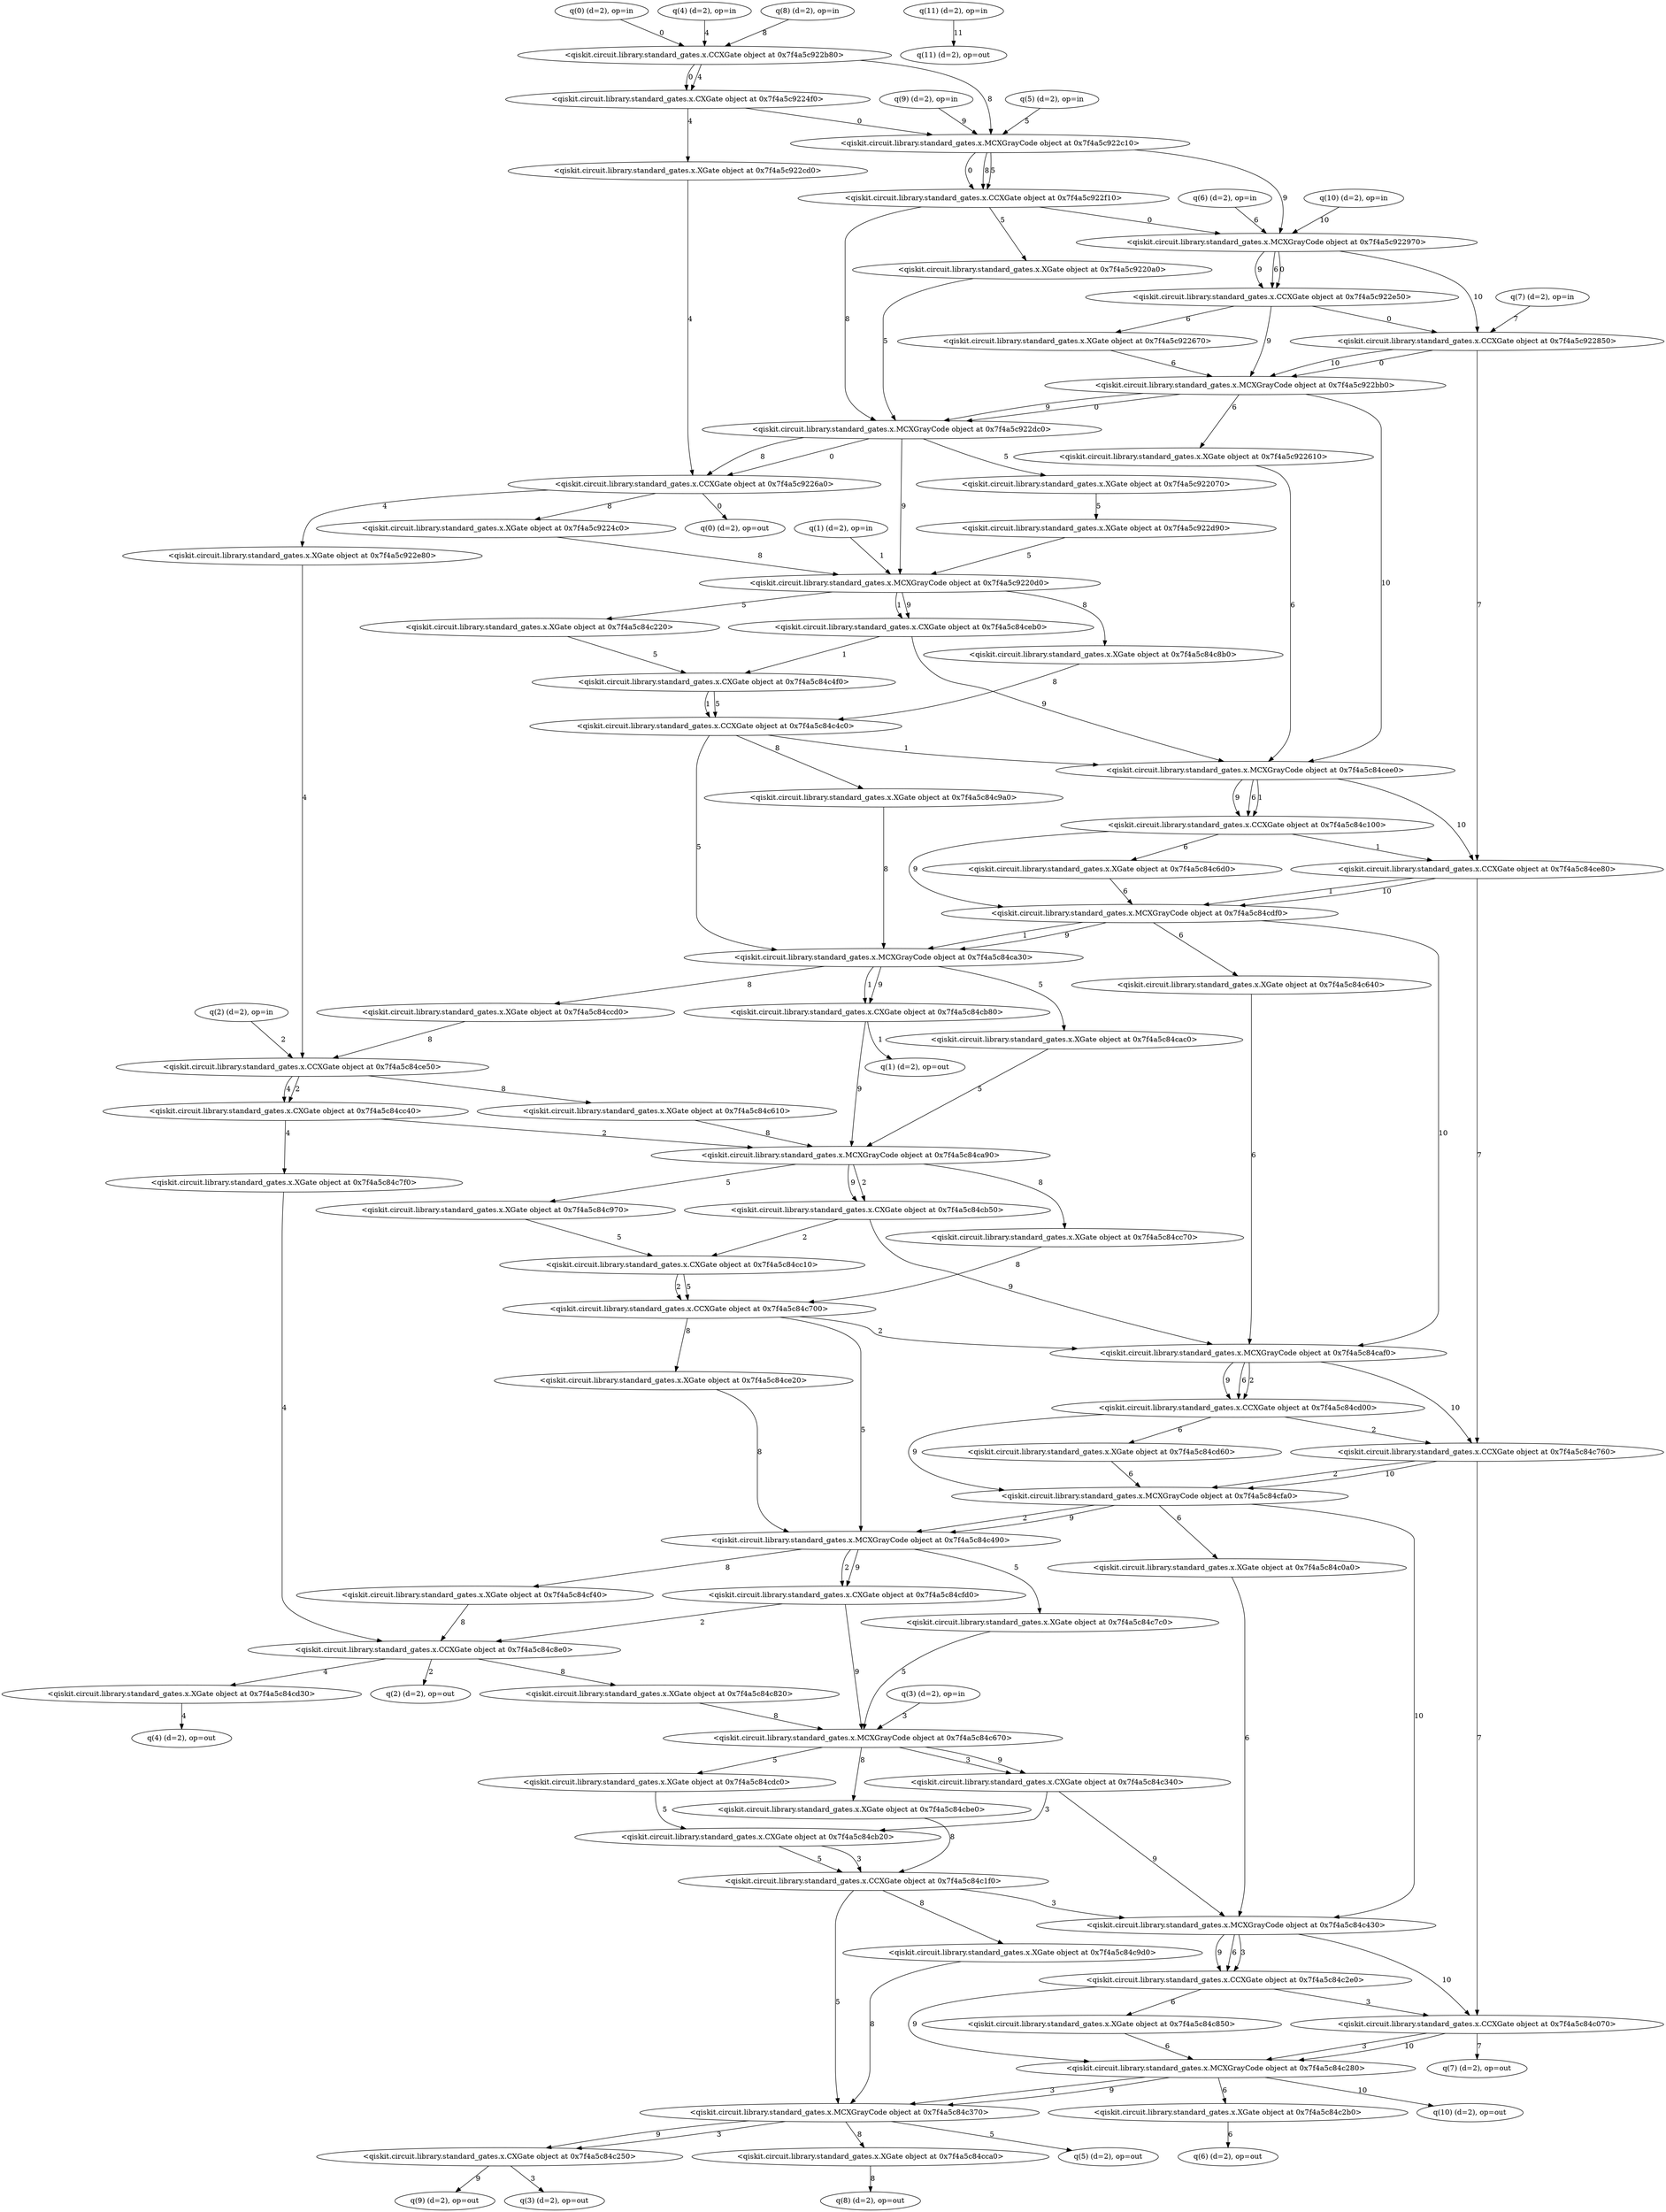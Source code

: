 digraph G {
0 [label="q(0) (d=2), op=in", qubits="0", matrix="None", ancilla=false];
1 [label="q(1) (d=2), op=in", qubits="1", matrix="None", ancilla=false];
2 [label="q(2) (d=2), op=in", qubits="2", matrix="None", ancilla=false];
3 [label="q(3) (d=2), op=in", qubits="3", matrix="None", ancilla=false];
4 [label="q(4) (d=2), op=in", qubits="4", matrix="None", ancilla=false];
5 [label="q(5) (d=2), op=in", qubits="5", matrix="None", ancilla=false];
6 [label="q(6) (d=2), op=in", qubits="6", matrix="None", ancilla=false];
7 [label="q(7) (d=2), op=in", qubits="7", matrix="None", ancilla=false];
8 [label="q(8) (d=2), op=in", qubits="8", matrix="None", ancilla=true];
9 [label="q(9) (d=2), op=in", qubits="9", matrix="None", ancilla=true];
10 [label="q(10) (d=2), op=in", qubits="10", matrix="None", ancilla=true];
11 [label="q(11) (d=2), op=in", qubits="11", matrix="None", ancilla=false];
12 [label="<qiskit.circuit.library.standard_gates.x.CCXGate object at 0x7f4a5c922b80>", qubits="0,4,8", matrix="[[0, 1], [1, 0]]"];
13 [label="<qiskit.circuit.library.standard_gates.x.CXGate object at 0x7f4a5c9224f0>", qubits="0,4", matrix="[[0, 1], [1, 0]]"];
14 [label="<qiskit.circuit.library.standard_gates.x.XGate object at 0x7f4a5c922cd0>", qubits="4", matrix="[[0, 1], [1, 0]]"];
15 [label="<qiskit.circuit.library.standard_gates.x.MCXGrayCode object at 0x7f4a5c922c10>", qubits="0,5,8,9", matrix="[[0, 1], [1, 0]]"];
16 [label="<qiskit.circuit.library.standard_gates.x.CCXGate object at 0x7f4a5c922f10>", qubits="0,8,5", matrix="[[0, 1], [1, 0]]"];
17 [label="<qiskit.circuit.library.standard_gates.x.XGate object at 0x7f4a5c9220a0>", qubits="5", matrix="[[0, 1], [1, 0]]"];
18 [label="<qiskit.circuit.library.standard_gates.x.MCXGrayCode object at 0x7f4a5c922970>", qubits="0,6,9,10", matrix="[[0, 1], [1, 0]]"];
19 [label="<qiskit.circuit.library.standard_gates.x.CCXGate object at 0x7f4a5c922e50>", qubits="0,9,6", matrix="[[0, 1], [1, 0]]"];
20 [label="<qiskit.circuit.library.standard_gates.x.CCXGate object at 0x7f4a5c922850>", qubits="0,10,7", matrix="[[0, 1], [1, 0]]"];
21 [label="<qiskit.circuit.library.standard_gates.x.XGate object at 0x7f4a5c922670>", qubits="6", matrix="[[0, 1], [1, 0]]"];
22 [label="<qiskit.circuit.library.standard_gates.x.MCXGrayCode object at 0x7f4a5c922bb0>", qubits="0,6,9,10", matrix="[[0, 1], [1, 0]]"];
23 [label="<qiskit.circuit.library.standard_gates.x.MCXGrayCode object at 0x7f4a5c922dc0>", qubits="0,5,8,9", matrix="[[0, 1], [1, 0]]"];
24 [label="<qiskit.circuit.library.standard_gates.x.CCXGate object at 0x7f4a5c9226a0>", qubits="0,4,8", matrix="[[0, 1], [1, 0]]"];
25 [label="<qiskit.circuit.library.standard_gates.x.XGate object at 0x7f4a5c9224c0>", qubits="8", matrix="[[0, 1], [1, 0]]"];
26 [label="<qiskit.circuit.library.standard_gates.x.XGate object at 0x7f4a5c922e80>", qubits="4", matrix="[[0, 1], [1, 0]]"];
27 [label="<qiskit.circuit.library.standard_gates.x.XGate object at 0x7f4a5c922070>", qubits="5", matrix="[[0, 1], [1, 0]]"];
28 [label="<qiskit.circuit.library.standard_gates.x.XGate object at 0x7f4a5c922d90>", qubits="5", matrix="[[0, 1], [1, 0]]"];
29 [label="<qiskit.circuit.library.standard_gates.x.MCXGrayCode object at 0x7f4a5c9220d0>", qubits="1,5,8,9", matrix="[[0, 1], [1, 0]]"];
30 [label="<qiskit.circuit.library.standard_gates.x.XGate object at 0x7f4a5c84c8b0>", qubits="8", matrix="[[0, 1], [1, 0]]"];
31 [label="<qiskit.circuit.library.standard_gates.x.CXGate object at 0x7f4a5c84ceb0>", qubits="1,9", matrix="[[0, 1], [1, 0]]"];
32 [label="<qiskit.circuit.library.standard_gates.x.XGate object at 0x7f4a5c84c220>", qubits="5", matrix="[[0, 1], [1, 0]]"];
33 [label="<qiskit.circuit.library.standard_gates.x.CXGate object at 0x7f4a5c84c4f0>", qubits="1,5", matrix="[[0, 1], [1, 0]]"];
34 [label="<qiskit.circuit.library.standard_gates.x.CCXGate object at 0x7f4a5c84c4c0>", qubits="1,8,5", matrix="[[0, 1], [1, 0]]"];
35 [label="<qiskit.circuit.library.standard_gates.x.XGate object at 0x7f4a5c84c9a0>", qubits="8", matrix="[[0, 1], [1, 0]]"];
36 [label="<qiskit.circuit.library.standard_gates.x.XGate object at 0x7f4a5c922610>", qubits="6", matrix="[[0, 1], [1, 0]]"];
37 [label="<qiskit.circuit.library.standard_gates.x.MCXGrayCode object at 0x7f4a5c84cee0>", qubits="1,6,9,10", matrix="[[0, 1], [1, 0]]"];
38 [label="<qiskit.circuit.library.standard_gates.x.CCXGate object at 0x7f4a5c84c100>", qubits="1,9,6", matrix="[[0, 1], [1, 0]]"];
39 [label="<qiskit.circuit.library.standard_gates.x.CCXGate object at 0x7f4a5c84ce80>", qubits="1,10,7", matrix="[[0, 1], [1, 0]]"];
40 [label="<qiskit.circuit.library.standard_gates.x.XGate object at 0x7f4a5c84c6d0>", qubits="6", matrix="[[0, 1], [1, 0]]"];
41 [label="<qiskit.circuit.library.standard_gates.x.MCXGrayCode object at 0x7f4a5c84cdf0>", qubits="1,6,9,10", matrix="[[0, 1], [1, 0]]"];
42 [label="<qiskit.circuit.library.standard_gates.x.MCXGrayCode object at 0x7f4a5c84ca30>", qubits="1,5,8,9", matrix="[[0, 1], [1, 0]]"];
43 [label="<qiskit.circuit.library.standard_gates.x.XGate object at 0x7f4a5c84ccd0>", qubits="8", matrix="[[0, 1], [1, 0]]"];
44 [label="<qiskit.circuit.library.standard_gates.x.CXGate object at 0x7f4a5c84cb80>", qubits="1,9", matrix="[[0, 1], [1, 0]]"];
45 [label="<qiskit.circuit.library.standard_gates.x.CCXGate object at 0x7f4a5c84ce50>", qubits="2,4,8", matrix="[[0, 1], [1, 0]]"];
46 [label="<qiskit.circuit.library.standard_gates.x.XGate object at 0x7f4a5c84c610>", qubits="8", matrix="[[0, 1], [1, 0]]"];
47 [label="<qiskit.circuit.library.standard_gates.x.CXGate object at 0x7f4a5c84cc40>", qubits="2,4", matrix="[[0, 1], [1, 0]]"];
48 [label="<qiskit.circuit.library.standard_gates.x.XGate object at 0x7f4a5c84c7f0>", qubits="4", matrix="[[0, 1], [1, 0]]"];
49 [label="<qiskit.circuit.library.standard_gates.x.XGate object at 0x7f4a5c84cac0>", qubits="5", matrix="[[0, 1], [1, 0]]"];
50 [label="<qiskit.circuit.library.standard_gates.x.MCXGrayCode object at 0x7f4a5c84ca90>", qubits="2,5,8,9", matrix="[[0, 1], [1, 0]]"];
51 [label="<qiskit.circuit.library.standard_gates.x.XGate object at 0x7f4a5c84cc70>", qubits="8", matrix="[[0, 1], [1, 0]]"];
52 [label="<qiskit.circuit.library.standard_gates.x.CXGate object at 0x7f4a5c84cb50>", qubits="2,9", matrix="[[0, 1], [1, 0]]"];
53 [label="<qiskit.circuit.library.standard_gates.x.XGate object at 0x7f4a5c84c970>", qubits="5", matrix="[[0, 1], [1, 0]]"];
54 [label="<qiskit.circuit.library.standard_gates.x.CXGate object at 0x7f4a5c84cc10>", qubits="2,5", matrix="[[0, 1], [1, 0]]"];
55 [label="<qiskit.circuit.library.standard_gates.x.CCXGate object at 0x7f4a5c84c700>", qubits="2,8,5", matrix="[[0, 1], [1, 0]]"];
56 [label="<qiskit.circuit.library.standard_gates.x.XGate object at 0x7f4a5c84ce20>", qubits="8", matrix="[[0, 1], [1, 0]]"];
57 [label="<qiskit.circuit.library.standard_gates.x.XGate object at 0x7f4a5c84c640>", qubits="6", matrix="[[0, 1], [1, 0]]"];
58 [label="<qiskit.circuit.library.standard_gates.x.MCXGrayCode object at 0x7f4a5c84caf0>", qubits="2,6,9,10", matrix="[[0, 1], [1, 0]]"];
59 [label="<qiskit.circuit.library.standard_gates.x.CCXGate object at 0x7f4a5c84cd00>", qubits="2,9,6", matrix="[[0, 1], [1, 0]]"];
60 [label="<qiskit.circuit.library.standard_gates.x.CCXGate object at 0x7f4a5c84c760>", qubits="2,10,7", matrix="[[0, 1], [1, 0]]"];
61 [label="<qiskit.circuit.library.standard_gates.x.XGate object at 0x7f4a5c84cd60>", qubits="6", matrix="[[0, 1], [1, 0]]"];
62 [label="<qiskit.circuit.library.standard_gates.x.MCXGrayCode object at 0x7f4a5c84cfa0>", qubits="2,6,9,10", matrix="[[0, 1], [1, 0]]"];
63 [label="<qiskit.circuit.library.standard_gates.x.MCXGrayCode object at 0x7f4a5c84c490>", qubits="2,5,8,9", matrix="[[0, 1], [1, 0]]"];
64 [label="<qiskit.circuit.library.standard_gates.x.XGate object at 0x7f4a5c84cf40>", qubits="8", matrix="[[0, 1], [1, 0]]"];
65 [label="<qiskit.circuit.library.standard_gates.x.CXGate object at 0x7f4a5c84cfd0>", qubits="2,9", matrix="[[0, 1], [1, 0]]"];
66 [label="<qiskit.circuit.library.standard_gates.x.CCXGate object at 0x7f4a5c84c8e0>", qubits="2,4,8", matrix="[[0, 1], [1, 0]]"];
67 [label="<qiskit.circuit.library.standard_gates.x.XGate object at 0x7f4a5c84c820>", qubits="8", matrix="[[0, 1], [1, 0]]"];
68 [label="<qiskit.circuit.library.standard_gates.x.XGate object at 0x7f4a5c84cd30>", qubits="4", matrix="[[0, 1], [1, 0]]"];
69 [label="<qiskit.circuit.library.standard_gates.x.XGate object at 0x7f4a5c84c7c0>", qubits="5", matrix="[[0, 1], [1, 0]]"];
70 [label="<qiskit.circuit.library.standard_gates.x.MCXGrayCode object at 0x7f4a5c84c670>", qubits="3,5,8,9", matrix="[[0, 1], [1, 0]]"];
71 [label="<qiskit.circuit.library.standard_gates.x.XGate object at 0x7f4a5c84cbe0>", qubits="8", matrix="[[0, 1], [1, 0]]"];
72 [label="<qiskit.circuit.library.standard_gates.x.CXGate object at 0x7f4a5c84c340>", qubits="3,9", matrix="[[0, 1], [1, 0]]"];
73 [label="<qiskit.circuit.library.standard_gates.x.XGate object at 0x7f4a5c84cdc0>", qubits="5", matrix="[[0, 1], [1, 0]]"];
74 [label="<qiskit.circuit.library.standard_gates.x.CXGate object at 0x7f4a5c84cb20>", qubits="3,5", matrix="[[0, 1], [1, 0]]"];
75 [label="<qiskit.circuit.library.standard_gates.x.CCXGate object at 0x7f4a5c84c1f0>", qubits="3,8,5", matrix="[[0, 1], [1, 0]]"];
76 [label="<qiskit.circuit.library.standard_gates.x.XGate object at 0x7f4a5c84c9d0>", qubits="8", matrix="[[0, 1], [1, 0]]"];
77 [label="<qiskit.circuit.library.standard_gates.x.XGate object at 0x7f4a5c84c0a0>", qubits="6", matrix="[[0, 1], [1, 0]]"];
78 [label="<qiskit.circuit.library.standard_gates.x.MCXGrayCode object at 0x7f4a5c84c430>", qubits="3,6,9,10", matrix="[[0, 1], [1, 0]]"];
79 [label="<qiskit.circuit.library.standard_gates.x.CCXGate object at 0x7f4a5c84c2e0>", qubits="3,9,6", matrix="[[0, 1], [1, 0]]"];
80 [label="<qiskit.circuit.library.standard_gates.x.CCXGate object at 0x7f4a5c84c070>", qubits="3,10,7", matrix="[[0, 1], [1, 0]]"];
81 [label="<qiskit.circuit.library.standard_gates.x.XGate object at 0x7f4a5c84c850>", qubits="6", matrix="[[0, 1], [1, 0]]"];
82 [label="<qiskit.circuit.library.standard_gates.x.MCXGrayCode object at 0x7f4a5c84c280>", qubits="3,6,9,10", matrix="[[0, 1], [1, 0]]"];
83 [label="<qiskit.circuit.library.standard_gates.x.MCXGrayCode object at 0x7f4a5c84c370>", qubits="3,5,8,9", matrix="[[0, 1], [1, 0]]"];
84 [label="<qiskit.circuit.library.standard_gates.x.XGate object at 0x7f4a5c84cca0>", qubits="8", matrix="[[0, 1], [1, 0]]"];
85 [label="<qiskit.circuit.library.standard_gates.x.CXGate object at 0x7f4a5c84c250>", qubits="3,9", matrix="[[0, 1], [1, 0]]"];
86 [label="<qiskit.circuit.library.standard_gates.x.XGate object at 0x7f4a5c84c2b0>", qubits="6", matrix="[[0, 1], [1, 0]]"];
87 [label="q(0) (d=2), op=out", qubits="0", matrix="None", ancilla=false];
88 [label="q(1) (d=2), op=out", qubits="1", matrix="None", ancilla=false];
89 [label="q(2) (d=2), op=out", qubits="2", matrix="None", ancilla=false];
90 [label="q(3) (d=2), op=out", qubits="3", matrix="None", ancilla=false];
91 [label="q(4) (d=2), op=out", qubits="4", matrix="None", ancilla=false];
92 [label="q(5) (d=2), op=out", qubits="5", matrix="None", ancilla=false];
93 [label="q(6) (d=2), op=out", qubits="6", matrix="None", ancilla=false];
94 [label="q(7) (d=2), op=out", qubits="7", matrix="None", ancilla=false];
95 [label="q(8) (d=2), op=out", qubits="8", matrix="None", ancilla=true];
96 [label="q(9) (d=2), op=out", qubits="9", matrix="None", ancilla=true];
97 [label="q(10) (d=2), op=out", qubits="10", matrix="None", ancilla=true];
98 [label="q(11) (d=2), op=out", qubits="11", matrix="None", ancilla=false];
0 -> 12 [label=0];
4 -> 12 [label=4];
8 -> 12 [label=8];
12 -> 13 [label=0];
12 -> 13 [label=4];
13 -> 14 [label=4];
13 -> 15 [label=0];
5 -> 15 [label=5];
12 -> 15 [label=8];
9 -> 15 [label=9];
15 -> 16 [label=0];
15 -> 16 [label=8];
15 -> 16 [label=5];
16 -> 17 [label=5];
16 -> 18 [label=0];
6 -> 18 [label=6];
15 -> 18 [label=9];
10 -> 18 [label=10];
18 -> 19 [label=0];
18 -> 19 [label=9];
18 -> 19 [label=6];
19 -> 20 [label=0];
18 -> 20 [label=10];
7 -> 20 [label=7];
19 -> 21 [label=6];
20 -> 22 [label=0];
21 -> 22 [label=6];
19 -> 22 [label=9];
20 -> 22 [label=10];
22 -> 23 [label=0];
17 -> 23 [label=5];
16 -> 23 [label=8];
22 -> 23 [label=9];
23 -> 24 [label=0];
14 -> 24 [label=4];
23 -> 24 [label=8];
24 -> 25 [label=8];
24 -> 26 [label=4];
23 -> 27 [label=5];
27 -> 28 [label=5];
1 -> 29 [label=1];
28 -> 29 [label=5];
25 -> 29 [label=8];
23 -> 29 [label=9];
29 -> 30 [label=8];
29 -> 31 [label=1];
29 -> 31 [label=9];
29 -> 32 [label=5];
31 -> 33 [label=1];
32 -> 33 [label=5];
33 -> 34 [label=1];
30 -> 34 [label=8];
33 -> 34 [label=5];
34 -> 35 [label=8];
22 -> 36 [label=6];
34 -> 37 [label=1];
36 -> 37 [label=6];
31 -> 37 [label=9];
22 -> 37 [label=10];
37 -> 38 [label=1];
37 -> 38 [label=9];
37 -> 38 [label=6];
38 -> 39 [label=1];
37 -> 39 [label=10];
20 -> 39 [label=7];
38 -> 40 [label=6];
39 -> 41 [label=1];
40 -> 41 [label=6];
38 -> 41 [label=9];
39 -> 41 [label=10];
41 -> 42 [label=1];
34 -> 42 [label=5];
35 -> 42 [label=8];
41 -> 42 [label=9];
42 -> 43 [label=8];
42 -> 44 [label=1];
42 -> 44 [label=9];
2 -> 45 [label=2];
26 -> 45 [label=4];
43 -> 45 [label=8];
45 -> 46 [label=8];
45 -> 47 [label=2];
45 -> 47 [label=4];
47 -> 48 [label=4];
42 -> 49 [label=5];
47 -> 50 [label=2];
49 -> 50 [label=5];
46 -> 50 [label=8];
44 -> 50 [label=9];
50 -> 51 [label=8];
50 -> 52 [label=2];
50 -> 52 [label=9];
50 -> 53 [label=5];
52 -> 54 [label=2];
53 -> 54 [label=5];
54 -> 55 [label=2];
51 -> 55 [label=8];
54 -> 55 [label=5];
55 -> 56 [label=8];
41 -> 57 [label=6];
55 -> 58 [label=2];
57 -> 58 [label=6];
52 -> 58 [label=9];
41 -> 58 [label=10];
58 -> 59 [label=2];
58 -> 59 [label=9];
58 -> 59 [label=6];
59 -> 60 [label=2];
58 -> 60 [label=10];
39 -> 60 [label=7];
59 -> 61 [label=6];
60 -> 62 [label=2];
61 -> 62 [label=6];
59 -> 62 [label=9];
60 -> 62 [label=10];
62 -> 63 [label=2];
55 -> 63 [label=5];
56 -> 63 [label=8];
62 -> 63 [label=9];
63 -> 64 [label=8];
63 -> 65 [label=2];
63 -> 65 [label=9];
65 -> 66 [label=2];
48 -> 66 [label=4];
64 -> 66 [label=8];
66 -> 67 [label=8];
66 -> 68 [label=4];
63 -> 69 [label=5];
3 -> 70 [label=3];
69 -> 70 [label=5];
67 -> 70 [label=8];
65 -> 70 [label=9];
70 -> 71 [label=8];
70 -> 72 [label=3];
70 -> 72 [label=9];
70 -> 73 [label=5];
72 -> 74 [label=3];
73 -> 74 [label=5];
74 -> 75 [label=3];
71 -> 75 [label=8];
74 -> 75 [label=5];
75 -> 76 [label=8];
62 -> 77 [label=6];
75 -> 78 [label=3];
77 -> 78 [label=6];
72 -> 78 [label=9];
62 -> 78 [label=10];
78 -> 79 [label=3];
78 -> 79 [label=9];
78 -> 79 [label=6];
79 -> 80 [label=3];
78 -> 80 [label=10];
60 -> 80 [label=7];
79 -> 81 [label=6];
80 -> 82 [label=3];
81 -> 82 [label=6];
79 -> 82 [label=9];
80 -> 82 [label=10];
82 -> 83 [label=3];
75 -> 83 [label=5];
76 -> 83 [label=8];
82 -> 83 [label=9];
83 -> 84 [label=8];
83 -> 85 [label=3];
83 -> 85 [label=9];
82 -> 86 [label=6];
24 -> 87 [label=0];
44 -> 88 [label=1];
66 -> 89 [label=2];
85 -> 90 [label=3];
68 -> 91 [label=4];
83 -> 92 [label=5];
86 -> 93 [label=6];
80 -> 94 [label=7];
84 -> 95 [label=8];
85 -> 96 [label=9];
82 -> 97 [label=10];
11 -> 98 [label=11];
}
